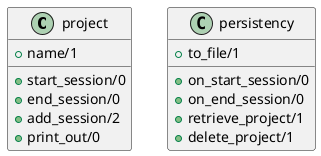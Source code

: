 @startuml
class project {
    {field} +name/1
    {method} +start_session/0
    {method} +end_session/0
    {method} +add_session/2
    {method} +print_out/0
}

class persistency {
    {field} +to_file/1
    {method} +on_start_session/0
    {method} +on_end_session/0
    {method} +retrieve_project/1
    {method} +delete_project/1
}

@enduml
